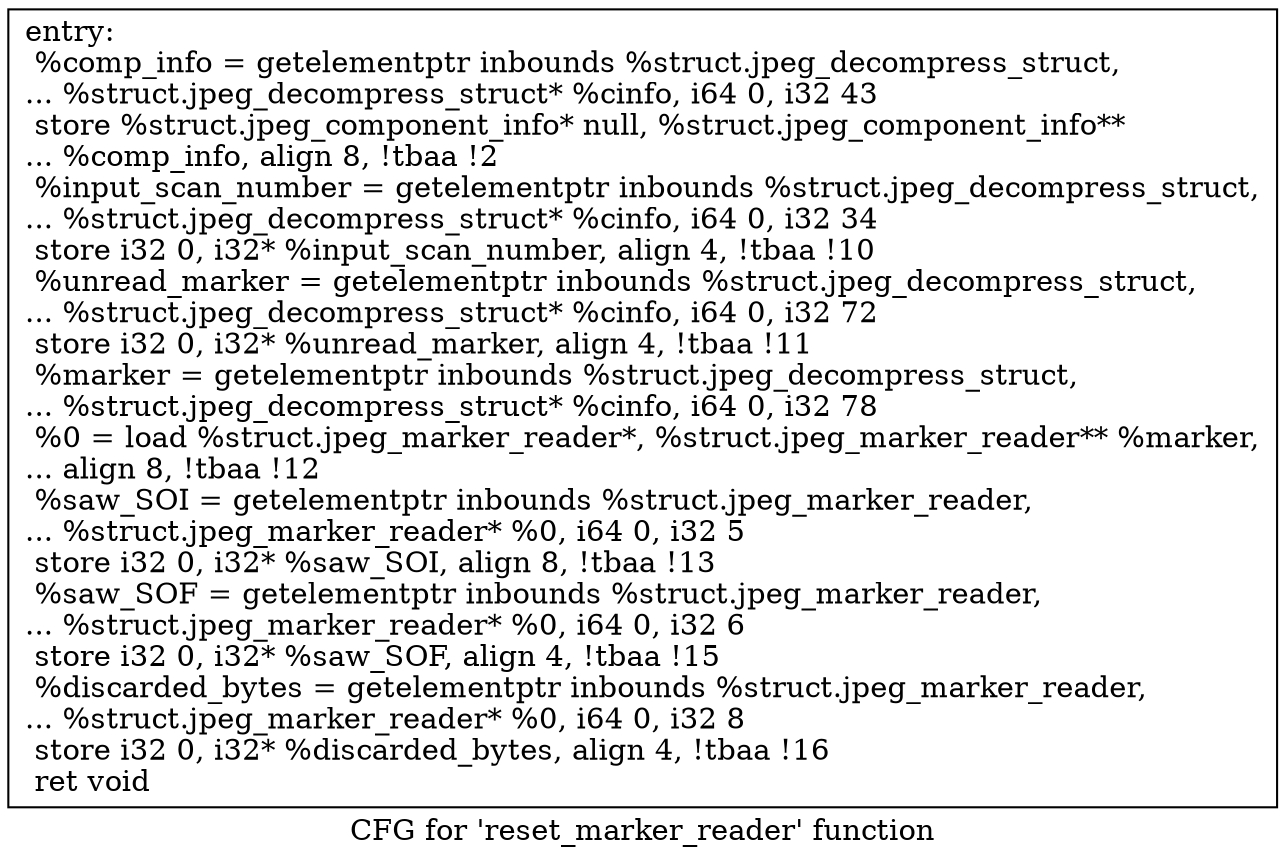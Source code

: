 digraph "CFG for 'reset_marker_reader' function" {
	label="CFG for 'reset_marker_reader' function";

	Node0x691caa0 [shape=record,label="{entry:\l  %comp_info = getelementptr inbounds %struct.jpeg_decompress_struct,\l... %struct.jpeg_decompress_struct* %cinfo, i64 0, i32 43\l  store %struct.jpeg_component_info* null, %struct.jpeg_component_info**\l... %comp_info, align 8, !tbaa !2\l  %input_scan_number = getelementptr inbounds %struct.jpeg_decompress_struct,\l... %struct.jpeg_decompress_struct* %cinfo, i64 0, i32 34\l  store i32 0, i32* %input_scan_number, align 4, !tbaa !10\l  %unread_marker = getelementptr inbounds %struct.jpeg_decompress_struct,\l... %struct.jpeg_decompress_struct* %cinfo, i64 0, i32 72\l  store i32 0, i32* %unread_marker, align 4, !tbaa !11\l  %marker = getelementptr inbounds %struct.jpeg_decompress_struct,\l... %struct.jpeg_decompress_struct* %cinfo, i64 0, i32 78\l  %0 = load %struct.jpeg_marker_reader*, %struct.jpeg_marker_reader** %marker,\l... align 8, !tbaa !12\l  %saw_SOI = getelementptr inbounds %struct.jpeg_marker_reader,\l... %struct.jpeg_marker_reader* %0, i64 0, i32 5\l  store i32 0, i32* %saw_SOI, align 8, !tbaa !13\l  %saw_SOF = getelementptr inbounds %struct.jpeg_marker_reader,\l... %struct.jpeg_marker_reader* %0, i64 0, i32 6\l  store i32 0, i32* %saw_SOF, align 4, !tbaa !15\l  %discarded_bytes = getelementptr inbounds %struct.jpeg_marker_reader,\l... %struct.jpeg_marker_reader* %0, i64 0, i32 8\l  store i32 0, i32* %discarded_bytes, align 4, !tbaa !16\l  ret void\l}"];
}
